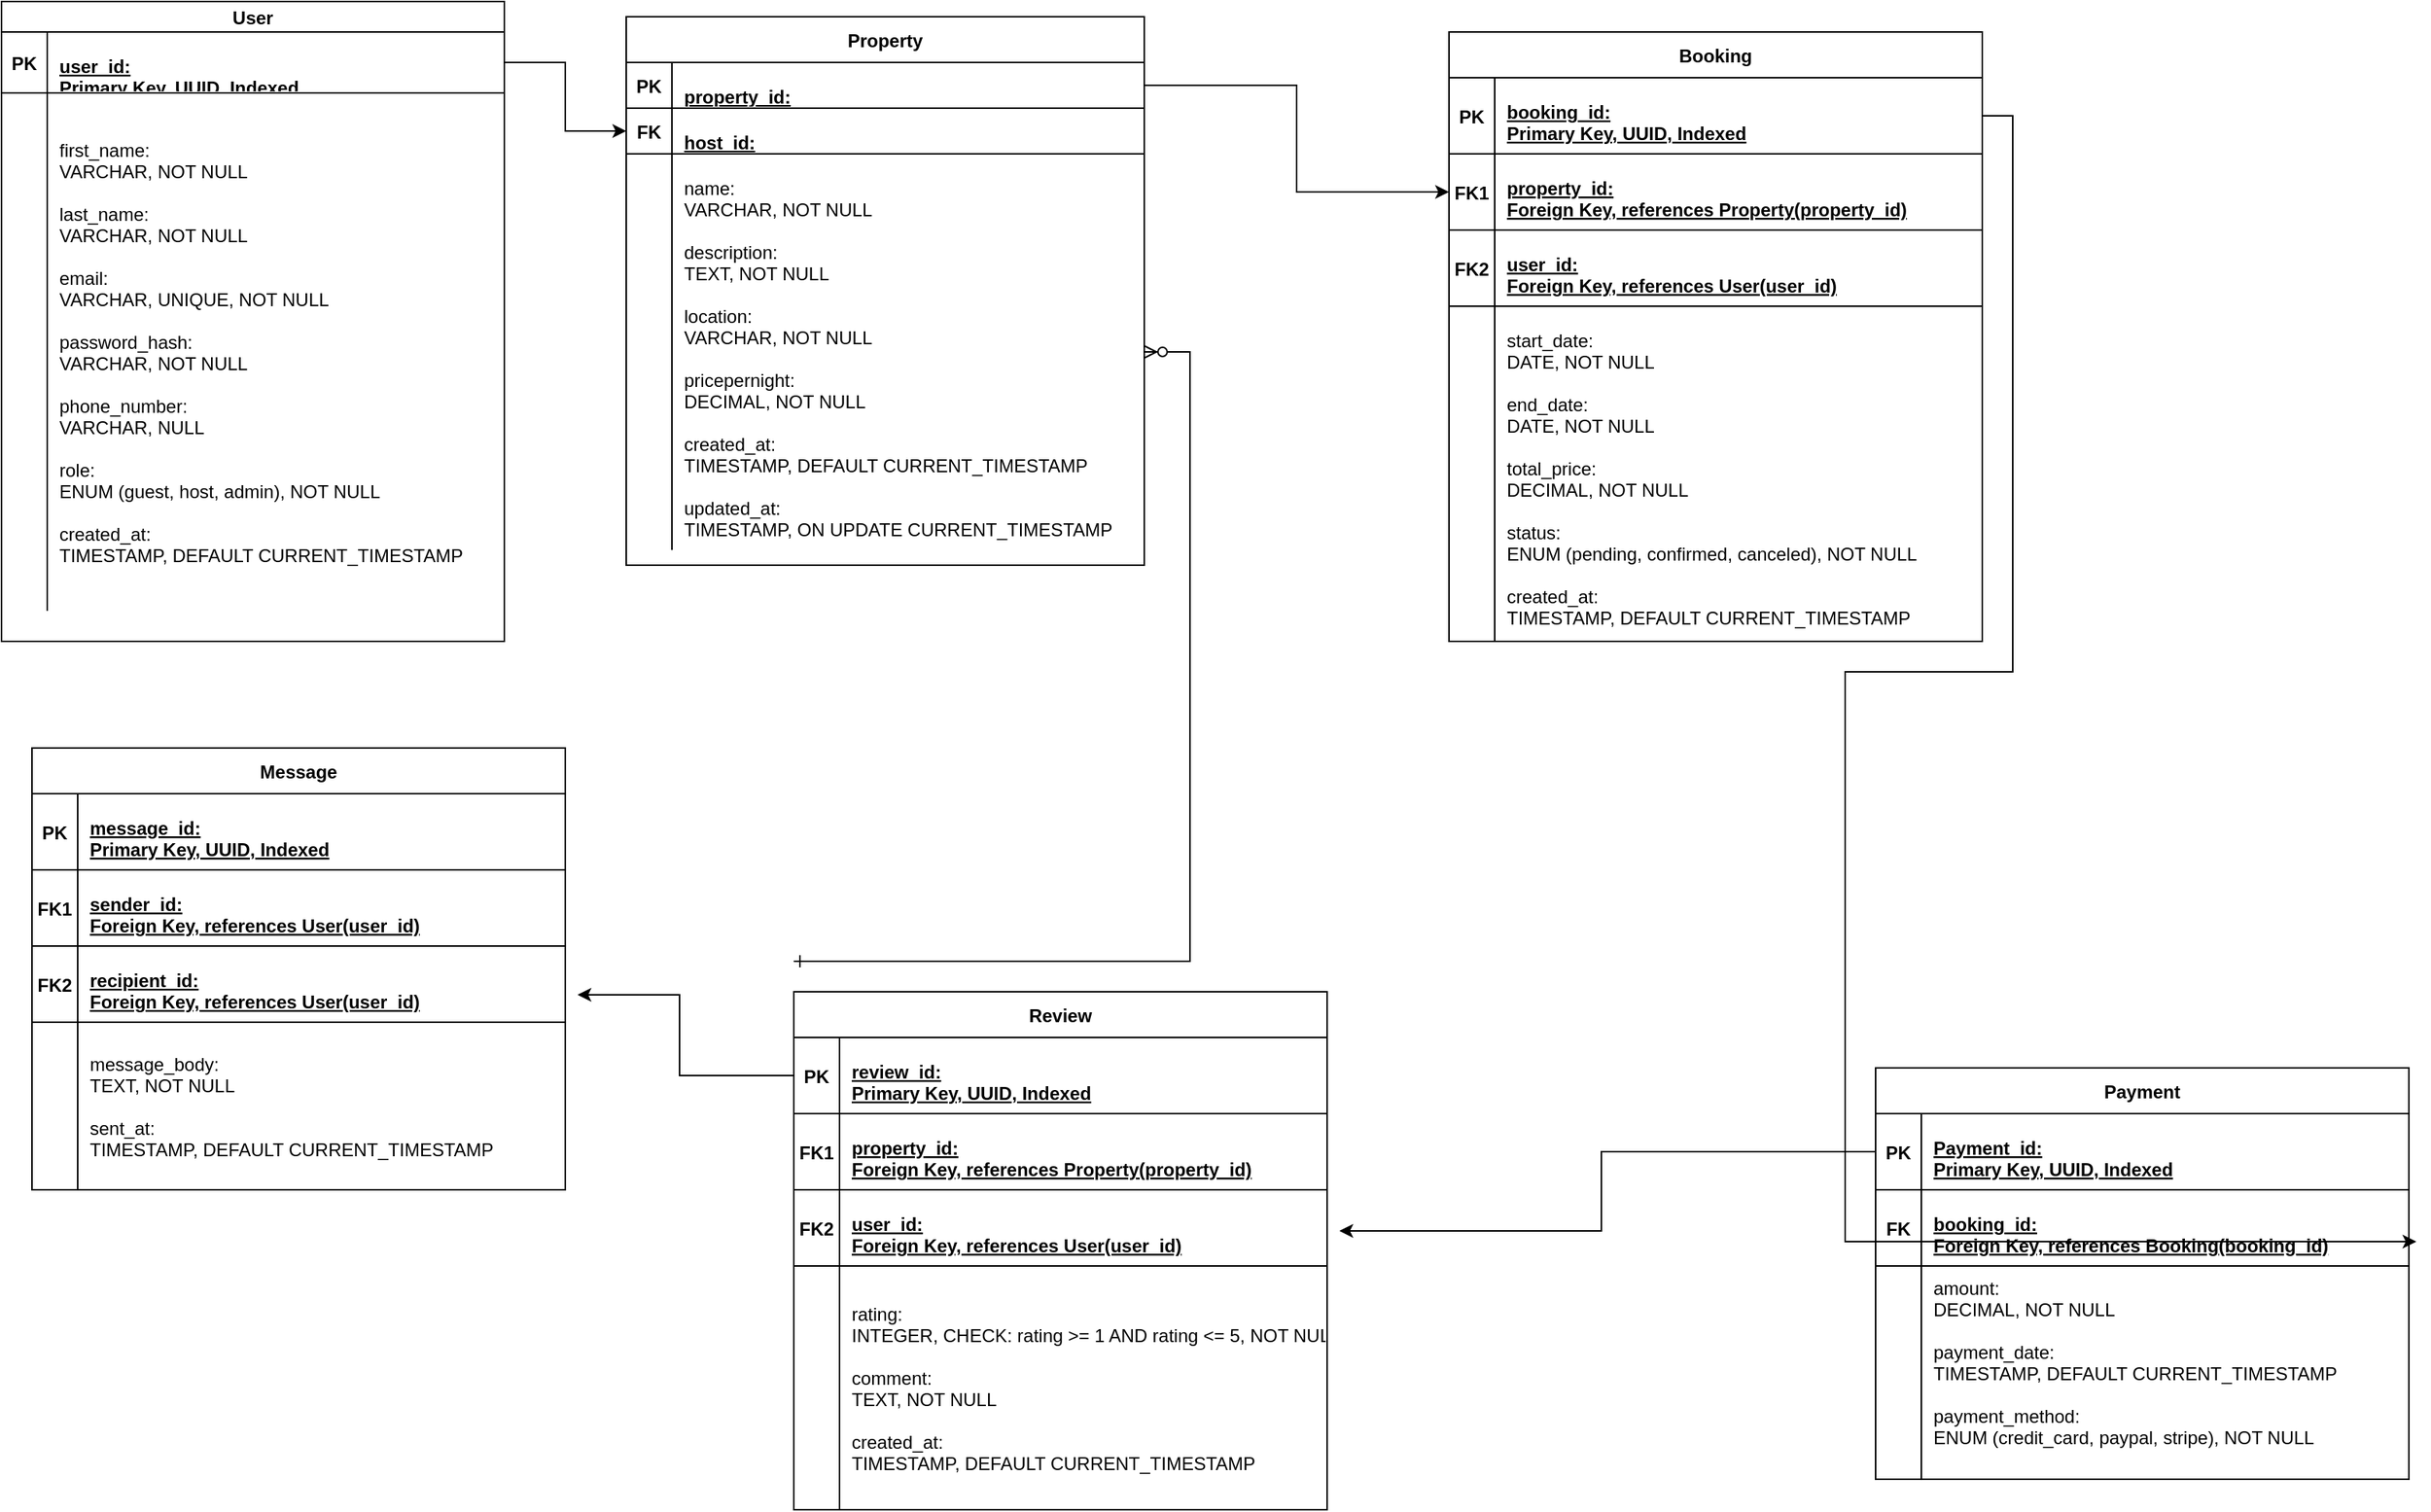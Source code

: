 <mxfile version="27.0.9">
  <diagram name="Page-1" id="D5-uWfxtyNu4bbI-U0gH">
    <mxGraphModel dx="1426" dy="841" grid="1" gridSize="10" guides="1" tooltips="1" connect="1" arrows="1" fold="1" page="1" pageScale="1" pageWidth="1700" pageHeight="1100" math="0" shadow="0">
      <root>
        <mxCell id="0" />
        <mxCell id="1" parent="0" />
        <mxCell id="YGtBS_D9W09FXs97Ufix-1" value="" style="edgeStyle=entityRelationEdgeStyle;endArrow=ERzeroToMany;startArrow=ERone;endFill=1;startFill=0;rounded=0;" edge="1" parent="1" source="YGtBS_D9W09FXs97Ufix-24" target="YGtBS_D9W09FXs97Ufix-7">
          <mxGeometry width="100" height="100" relative="1" as="geometry">
            <mxPoint x="560" y="660" as="sourcePoint" />
            <mxPoint x="660" y="560" as="targetPoint" />
          </mxGeometry>
        </mxCell>
        <mxCell id="YGtBS_D9W09FXs97Ufix-3" value="Property" style="shape=table;startSize=30;container=1;collapsible=1;childLayout=tableLayout;fixedRows=1;rowLines=0;fontStyle=1;align=center;resizeLast=1;" vertex="1" parent="1">
          <mxGeometry x="450" y="40" width="340" height="360" as="geometry" />
        </mxCell>
        <mxCell id="YGtBS_D9W09FXs97Ufix-33" style="shape=partialRectangle;collapsible=0;dropTarget=0;pointerEvents=0;fillColor=none;points=[[0,0.5],[1,0.5]];portConstraint=eastwest;top=0;left=0;right=0;bottom=1;" vertex="1" parent="YGtBS_D9W09FXs97Ufix-3">
          <mxGeometry y="30" width="340" height="30" as="geometry" />
        </mxCell>
        <mxCell id="YGtBS_D9W09FXs97Ufix-34" value="PK" style="shape=partialRectangle;overflow=hidden;connectable=0;fillColor=none;top=0;left=0;bottom=0;right=0;fontStyle=1;" vertex="1" parent="YGtBS_D9W09FXs97Ufix-33">
          <mxGeometry width="30" height="30" as="geometry">
            <mxRectangle width="30" height="30" as="alternateBounds" />
          </mxGeometry>
        </mxCell>
        <mxCell id="YGtBS_D9W09FXs97Ufix-35" value="&#xa; property_id:&#xa;     Primary Key, UUID, Indexed&#xa;" style="shape=partialRectangle;overflow=hidden;connectable=0;fillColor=none;top=0;left=0;bottom=0;right=0;align=left;spacingLeft=6;fontStyle=5;" vertex="1" parent="YGtBS_D9W09FXs97Ufix-33">
          <mxGeometry x="30" width="310" height="30" as="geometry">
            <mxRectangle width="310" height="30" as="alternateBounds" />
          </mxGeometry>
        </mxCell>
        <mxCell id="YGtBS_D9W09FXs97Ufix-4" value="" style="shape=partialRectangle;collapsible=0;dropTarget=0;pointerEvents=0;fillColor=none;points=[[0,0.5],[1,0.5]];portConstraint=eastwest;top=0;left=0;right=0;bottom=1;" vertex="1" parent="YGtBS_D9W09FXs97Ufix-3">
          <mxGeometry y="60" width="340" height="30" as="geometry" />
        </mxCell>
        <mxCell id="YGtBS_D9W09FXs97Ufix-5" value="FK" style="shape=partialRectangle;overflow=hidden;connectable=0;fillColor=none;top=0;left=0;bottom=0;right=0;fontStyle=1;" vertex="1" parent="YGtBS_D9W09FXs97Ufix-4">
          <mxGeometry width="30" height="30" as="geometry">
            <mxRectangle width="30" height="30" as="alternateBounds" />
          </mxGeometry>
        </mxCell>
        <mxCell id="YGtBS_D9W09FXs97Ufix-6" value="&#xa; host_id:&#xa;     Foreign Key, references User(user_id)&#xa;" style="shape=partialRectangle;overflow=hidden;connectable=0;fillColor=none;top=0;left=0;bottom=0;right=0;align=left;spacingLeft=6;fontStyle=5;" vertex="1" parent="YGtBS_D9W09FXs97Ufix-4">
          <mxGeometry x="30" width="310" height="30" as="geometry">
            <mxRectangle width="310" height="30" as="alternateBounds" />
          </mxGeometry>
        </mxCell>
        <mxCell id="YGtBS_D9W09FXs97Ufix-7" value="" style="shape=partialRectangle;collapsible=0;dropTarget=0;pointerEvents=0;fillColor=none;points=[[0,0.5],[1,0.5]];portConstraint=eastwest;top=0;left=0;right=0;bottom=0;" vertex="1" parent="YGtBS_D9W09FXs97Ufix-3">
          <mxGeometry y="90" width="340" height="260" as="geometry" />
        </mxCell>
        <mxCell id="YGtBS_D9W09FXs97Ufix-8" value="" style="shape=partialRectangle;overflow=hidden;connectable=0;fillColor=none;top=0;left=0;bottom=0;right=0;" vertex="1" parent="YGtBS_D9W09FXs97Ufix-7">
          <mxGeometry width="30" height="260" as="geometry">
            <mxRectangle width="30" height="260" as="alternateBounds" />
          </mxGeometry>
        </mxCell>
        <mxCell id="YGtBS_D9W09FXs97Ufix-9" value="&#xa; name:&#xa;     VARCHAR, NOT NULL&#xa;&#xa; description:&#xa;     TEXT, NOT NULL&#xa;&#xa; location:&#xa;     VARCHAR, NOT NULL&#xa;&#xa; pricepernight:&#xa;     DECIMAL, NOT NULL&#xa;&#xa; created_at:&#xa;     TIMESTAMP, DEFAULT CURRENT_TIMESTAMP&#xa;&#xa; updated_at:&#xa;     TIMESTAMP, ON UPDATE CURRENT_TIMESTAMP&#xa;" style="shape=partialRectangle;overflow=hidden;connectable=0;fillColor=none;top=0;left=0;bottom=0;right=0;align=left;spacingLeft=6;" vertex="1" parent="YGtBS_D9W09FXs97Ufix-7">
          <mxGeometry x="30" width="310" height="260" as="geometry">
            <mxRectangle width="310" height="260" as="alternateBounds" />
          </mxGeometry>
        </mxCell>
        <mxCell id="YGtBS_D9W09FXs97Ufix-13" value="Booking" style="shape=table;startSize=30;container=1;collapsible=1;childLayout=tableLayout;fixedRows=1;rowLines=0;fontStyle=1;align=center;resizeLast=1;" vertex="1" parent="1">
          <mxGeometry x="990" y="50" width="350" height="400" as="geometry" />
        </mxCell>
        <mxCell id="YGtBS_D9W09FXs97Ufix-36" style="shape=partialRectangle;collapsible=0;dropTarget=0;pointerEvents=0;fillColor=none;points=[[0,0.5],[1,0.5]];portConstraint=eastwest;top=0;left=0;right=0;bottom=1;" vertex="1" parent="YGtBS_D9W09FXs97Ufix-13">
          <mxGeometry y="30" width="350" height="50" as="geometry" />
        </mxCell>
        <mxCell id="YGtBS_D9W09FXs97Ufix-37" value="PK" style="shape=partialRectangle;overflow=hidden;connectable=0;fillColor=none;top=0;left=0;bottom=0;right=0;fontStyle=1;" vertex="1" parent="YGtBS_D9W09FXs97Ufix-36">
          <mxGeometry width="30" height="50" as="geometry">
            <mxRectangle width="30" height="50" as="alternateBounds" />
          </mxGeometry>
        </mxCell>
        <mxCell id="YGtBS_D9W09FXs97Ufix-38" value="&#xa; booking_id:&#xa;     Primary Key, UUID, Indexed&#xa;" style="shape=partialRectangle;overflow=hidden;connectable=0;fillColor=none;top=0;left=0;bottom=0;right=0;align=left;spacingLeft=6;fontStyle=5;" vertex="1" parent="YGtBS_D9W09FXs97Ufix-36">
          <mxGeometry x="30" width="320" height="50" as="geometry">
            <mxRectangle width="320" height="50" as="alternateBounds" />
          </mxGeometry>
        </mxCell>
        <mxCell id="YGtBS_D9W09FXs97Ufix-39" style="shape=partialRectangle;collapsible=0;dropTarget=0;pointerEvents=0;fillColor=none;points=[[0,0.5],[1,0.5]];portConstraint=eastwest;top=0;left=0;right=0;bottom=1;" vertex="1" parent="YGtBS_D9W09FXs97Ufix-13">
          <mxGeometry y="80" width="350" height="50" as="geometry" />
        </mxCell>
        <mxCell id="YGtBS_D9W09FXs97Ufix-40" value="FK1" style="shape=partialRectangle;overflow=hidden;connectable=0;fillColor=none;top=0;left=0;bottom=0;right=0;fontStyle=1;" vertex="1" parent="YGtBS_D9W09FXs97Ufix-39">
          <mxGeometry width="30" height="50" as="geometry">
            <mxRectangle width="30" height="50" as="alternateBounds" />
          </mxGeometry>
        </mxCell>
        <mxCell id="YGtBS_D9W09FXs97Ufix-41" value="&#xa; property_id:&#xa;     Foreign Key, references Property(property_id)&#xa;" style="shape=partialRectangle;overflow=hidden;connectable=0;fillColor=none;top=0;left=0;bottom=0;right=0;align=left;spacingLeft=6;fontStyle=5;" vertex="1" parent="YGtBS_D9W09FXs97Ufix-39">
          <mxGeometry x="30" width="320" height="50" as="geometry">
            <mxRectangle width="320" height="50" as="alternateBounds" />
          </mxGeometry>
        </mxCell>
        <mxCell id="YGtBS_D9W09FXs97Ufix-14" value="" style="shape=partialRectangle;collapsible=0;dropTarget=0;pointerEvents=0;fillColor=none;points=[[0,0.5],[1,0.5]];portConstraint=eastwest;top=0;left=0;right=0;bottom=1;" vertex="1" parent="YGtBS_D9W09FXs97Ufix-13">
          <mxGeometry y="130" width="350" height="50" as="geometry" />
        </mxCell>
        <mxCell id="YGtBS_D9W09FXs97Ufix-15" value="FK2" style="shape=partialRectangle;overflow=hidden;connectable=0;fillColor=none;top=0;left=0;bottom=0;right=0;fontStyle=1;" vertex="1" parent="YGtBS_D9W09FXs97Ufix-14">
          <mxGeometry width="30" height="50" as="geometry">
            <mxRectangle width="30" height="50" as="alternateBounds" />
          </mxGeometry>
        </mxCell>
        <mxCell id="YGtBS_D9W09FXs97Ufix-16" value="&#xa; user_id:&#xa;     Foreign Key, references User(user_id)&#xa;" style="shape=partialRectangle;overflow=hidden;connectable=0;fillColor=none;top=0;left=0;bottom=0;right=0;align=left;spacingLeft=6;fontStyle=5;" vertex="1" parent="YGtBS_D9W09FXs97Ufix-14">
          <mxGeometry x="30" width="320" height="50" as="geometry">
            <mxRectangle width="320" height="50" as="alternateBounds" />
          </mxGeometry>
        </mxCell>
        <mxCell id="YGtBS_D9W09FXs97Ufix-17" value="" style="shape=partialRectangle;collapsible=0;dropTarget=0;pointerEvents=0;fillColor=none;points=[[0,0.5],[1,0.5]];portConstraint=eastwest;top=0;left=0;right=0;bottom=0;" vertex="1" parent="YGtBS_D9W09FXs97Ufix-13">
          <mxGeometry y="180" width="350" height="220" as="geometry" />
        </mxCell>
        <mxCell id="YGtBS_D9W09FXs97Ufix-18" value="" style="shape=partialRectangle;overflow=hidden;connectable=0;fillColor=none;top=0;left=0;bottom=0;right=0;" vertex="1" parent="YGtBS_D9W09FXs97Ufix-17">
          <mxGeometry width="30" height="220" as="geometry">
            <mxRectangle width="30" height="220" as="alternateBounds" />
          </mxGeometry>
        </mxCell>
        <mxCell id="YGtBS_D9W09FXs97Ufix-19" value="&#xa; start_date:&#xa;     DATE, NOT NULL&#xa;&#xa; end_date:&#xa;     DATE, NOT NULL&#xa;&#xa; total_price:&#xa;     DECIMAL, NOT NULL&#xa;&#xa; status:&#xa;     ENUM (pending, confirmed, canceled), NOT NULL&#xa;&#xa; created_at:&#xa;     TIMESTAMP, DEFAULT CURRENT_TIMESTAMP&#xa;" style="shape=partialRectangle;overflow=hidden;connectable=0;fillColor=none;top=0;left=0;bottom=0;right=0;align=left;spacingLeft=6;" vertex="1" parent="YGtBS_D9W09FXs97Ufix-17">
          <mxGeometry x="30" width="320" height="220" as="geometry">
            <mxRectangle width="320" height="220" as="alternateBounds" />
          </mxGeometry>
        </mxCell>
        <mxCell id="YGtBS_D9W09FXs97Ufix-23" value="User" style="shape=table;startSize=20;container=1;collapsible=1;childLayout=tableLayout;fixedRows=1;rowLines=0;fontStyle=1;align=center;resizeLast=1;" vertex="1" parent="1">
          <mxGeometry x="40" y="30" width="330" height="420" as="geometry" />
        </mxCell>
        <mxCell id="YGtBS_D9W09FXs97Ufix-30" style="shape=partialRectangle;collapsible=0;dropTarget=0;pointerEvents=0;fillColor=none;points=[[0,0.5],[1,0.5]];portConstraint=eastwest;top=0;left=0;right=0;bottom=1;" vertex="1" parent="YGtBS_D9W09FXs97Ufix-23">
          <mxGeometry y="20" width="330" height="40" as="geometry" />
        </mxCell>
        <mxCell id="YGtBS_D9W09FXs97Ufix-31" value="PK" style="shape=partialRectangle;overflow=hidden;connectable=0;fillColor=none;top=0;left=0;bottom=0;right=0;fontStyle=1;" vertex="1" parent="YGtBS_D9W09FXs97Ufix-30">
          <mxGeometry width="30" height="40" as="geometry">
            <mxRectangle width="30" height="40" as="alternateBounds" />
          </mxGeometry>
        </mxCell>
        <mxCell id="YGtBS_D9W09FXs97Ufix-32" value="&#xa; user_id:&#xa;     Primary Key, UUID, Indexed&#xa;" style="shape=partialRectangle;overflow=hidden;connectable=0;fillColor=none;top=0;left=0;bottom=0;right=0;align=left;spacingLeft=6;fontStyle=5;" vertex="1" parent="YGtBS_D9W09FXs97Ufix-30">
          <mxGeometry x="30" width="300" height="40" as="geometry">
            <mxRectangle width="300" height="40" as="alternateBounds" />
          </mxGeometry>
        </mxCell>
        <mxCell id="YGtBS_D9W09FXs97Ufix-27" value="" style="shape=partialRectangle;collapsible=0;dropTarget=0;pointerEvents=0;fillColor=none;points=[[0,0.5],[1,0.5]];portConstraint=eastwest;top=0;left=0;right=0;bottom=0;" vertex="1" parent="YGtBS_D9W09FXs97Ufix-23">
          <mxGeometry y="60" width="330" height="340" as="geometry" />
        </mxCell>
        <mxCell id="YGtBS_D9W09FXs97Ufix-28" value="" style="shape=partialRectangle;overflow=hidden;connectable=0;fillColor=none;top=0;left=0;bottom=0;right=0;" vertex="1" parent="YGtBS_D9W09FXs97Ufix-27">
          <mxGeometry width="30" height="340" as="geometry">
            <mxRectangle width="30" height="340" as="alternateBounds" />
          </mxGeometry>
        </mxCell>
        <mxCell id="YGtBS_D9W09FXs97Ufix-29" value="&#xa; first_name:&#xa;     VARCHAR, NOT NULL&#xa;&#xa; last_name:&#xa;     VARCHAR, NOT NULL&#xa;&#xa; email:&#xa;     VARCHAR, UNIQUE, NOT NULL&#xa;&#xa; password_hash:&#xa;     VARCHAR, NOT NULL&#xa;&#xa; phone_number:&#xa;     VARCHAR, NULL&#xa;&#xa; role:&#xa;     ENUM (guest, host, admin), NOT NULL&#xa;&#xa; created_at:&#xa;     TIMESTAMP, DEFAULT CURRENT_TIMESTAMP&#xa;" style="shape=partialRectangle;overflow=hidden;connectable=0;fillColor=none;top=0;left=0;bottom=0;right=0;align=left;spacingLeft=6;" vertex="1" parent="YGtBS_D9W09FXs97Ufix-27">
          <mxGeometry x="30" width="300" height="340" as="geometry">
            <mxRectangle width="300" height="340" as="alternateBounds" />
          </mxGeometry>
        </mxCell>
        <mxCell id="YGtBS_D9W09FXs97Ufix-42" value="Payment" style="shape=table;startSize=30;container=1;collapsible=1;childLayout=tableLayout;fixedRows=1;rowLines=0;fontStyle=1;align=center;resizeLast=1;" vertex="1" parent="1">
          <mxGeometry x="1270" y="730" width="350" height="270" as="geometry" />
        </mxCell>
        <mxCell id="YGtBS_D9W09FXs97Ufix-43" style="shape=partialRectangle;collapsible=0;dropTarget=0;pointerEvents=0;fillColor=none;points=[[0,0.5],[1,0.5]];portConstraint=eastwest;top=0;left=0;right=0;bottom=1;" vertex="1" parent="YGtBS_D9W09FXs97Ufix-42">
          <mxGeometry y="30" width="350" height="50" as="geometry" />
        </mxCell>
        <mxCell id="YGtBS_D9W09FXs97Ufix-44" value="PK" style="shape=partialRectangle;overflow=hidden;connectable=0;fillColor=none;top=0;left=0;bottom=0;right=0;fontStyle=1;" vertex="1" parent="YGtBS_D9W09FXs97Ufix-43">
          <mxGeometry width="30" height="50" as="geometry">
            <mxRectangle width="30" height="50" as="alternateBounds" />
          </mxGeometry>
        </mxCell>
        <mxCell id="YGtBS_D9W09FXs97Ufix-45" value="&#xa;Payment_id:&#xa;     Primary Key, UUID, Indexed&#xa;" style="shape=partialRectangle;overflow=hidden;connectable=0;fillColor=none;top=0;left=0;bottom=0;right=0;align=left;spacingLeft=6;fontStyle=5;" vertex="1" parent="YGtBS_D9W09FXs97Ufix-43">
          <mxGeometry x="30" width="320" height="50" as="geometry">
            <mxRectangle width="320" height="50" as="alternateBounds" />
          </mxGeometry>
        </mxCell>
        <mxCell id="YGtBS_D9W09FXs97Ufix-46" style="shape=partialRectangle;collapsible=0;dropTarget=0;pointerEvents=0;fillColor=none;points=[[0,0.5],[1,0.5]];portConstraint=eastwest;top=0;left=0;right=0;bottom=1;" vertex="1" parent="YGtBS_D9W09FXs97Ufix-42">
          <mxGeometry y="80" width="350" height="50" as="geometry" />
        </mxCell>
        <mxCell id="YGtBS_D9W09FXs97Ufix-47" value="FK" style="shape=partialRectangle;overflow=hidden;connectable=0;fillColor=none;top=0;left=0;bottom=0;right=0;fontStyle=1;" vertex="1" parent="YGtBS_D9W09FXs97Ufix-46">
          <mxGeometry width="30" height="50" as="geometry">
            <mxRectangle width="30" height="50" as="alternateBounds" />
          </mxGeometry>
        </mxCell>
        <mxCell id="YGtBS_D9W09FXs97Ufix-48" value="&#xa; booking_id:&#xa;     Foreign Key, references Booking(booking_id)&#xa;" style="shape=partialRectangle;overflow=hidden;connectable=0;fillColor=none;top=0;left=0;bottom=0;right=0;align=left;spacingLeft=6;fontStyle=5;" vertex="1" parent="YGtBS_D9W09FXs97Ufix-46">
          <mxGeometry x="30" width="320" height="50" as="geometry">
            <mxRectangle width="320" height="50" as="alternateBounds" />
          </mxGeometry>
        </mxCell>
        <mxCell id="YGtBS_D9W09FXs97Ufix-52" value="" style="shape=partialRectangle;collapsible=0;dropTarget=0;pointerEvents=0;fillColor=none;points=[[0,0.5],[1,0.5]];portConstraint=eastwest;top=0;left=0;right=0;bottom=0;" vertex="1" parent="YGtBS_D9W09FXs97Ufix-42">
          <mxGeometry y="130" width="350" height="140" as="geometry" />
        </mxCell>
        <mxCell id="YGtBS_D9W09FXs97Ufix-53" value="" style="shape=partialRectangle;overflow=hidden;connectable=0;fillColor=none;top=0;left=0;bottom=0;right=0;" vertex="1" parent="YGtBS_D9W09FXs97Ufix-52">
          <mxGeometry width="30" height="140" as="geometry">
            <mxRectangle width="30" height="140" as="alternateBounds" />
          </mxGeometry>
        </mxCell>
        <mxCell id="YGtBS_D9W09FXs97Ufix-54" value="amount:&#xa;     DECIMAL, NOT NULL&#xa;&#xa; payment_date:&#xa;     TIMESTAMP, DEFAULT CURRENT_TIMESTAMP&#xa;&#xa; payment_method:&#xa;     ENUM (credit_card, paypal, stripe), NOT NULL&#xa;" style="shape=partialRectangle;overflow=hidden;connectable=0;fillColor=none;top=0;left=0;bottom=0;right=0;align=left;spacingLeft=6;" vertex="1" parent="YGtBS_D9W09FXs97Ufix-52">
          <mxGeometry x="30" width="320" height="140" as="geometry">
            <mxRectangle width="320" height="140" as="alternateBounds" />
          </mxGeometry>
        </mxCell>
        <mxCell id="YGtBS_D9W09FXs97Ufix-55" value="Review" style="shape=table;startSize=30;container=1;collapsible=1;childLayout=tableLayout;fixedRows=1;rowLines=0;fontStyle=1;align=center;resizeLast=1;" vertex="1" parent="1">
          <mxGeometry x="560" y="680" width="350" height="340" as="geometry" />
        </mxCell>
        <mxCell id="YGtBS_D9W09FXs97Ufix-56" style="shape=partialRectangle;collapsible=0;dropTarget=0;pointerEvents=0;fillColor=none;points=[[0,0.5],[1,0.5]];portConstraint=eastwest;top=0;left=0;right=0;bottom=1;" vertex="1" parent="YGtBS_D9W09FXs97Ufix-55">
          <mxGeometry y="30" width="350" height="50" as="geometry" />
        </mxCell>
        <mxCell id="YGtBS_D9W09FXs97Ufix-57" value="PK" style="shape=partialRectangle;overflow=hidden;connectable=0;fillColor=none;top=0;left=0;bottom=0;right=0;fontStyle=1;" vertex="1" parent="YGtBS_D9W09FXs97Ufix-56">
          <mxGeometry width="30" height="50" as="geometry">
            <mxRectangle width="30" height="50" as="alternateBounds" />
          </mxGeometry>
        </mxCell>
        <mxCell id="YGtBS_D9W09FXs97Ufix-58" value="&#xa; review_id:&#xa;     Primary Key, UUID, Indexed&#xa;" style="shape=partialRectangle;overflow=hidden;connectable=0;fillColor=none;top=0;left=0;bottom=0;right=0;align=left;spacingLeft=6;fontStyle=5;" vertex="1" parent="YGtBS_D9W09FXs97Ufix-56">
          <mxGeometry x="30" width="320" height="50" as="geometry">
            <mxRectangle width="320" height="50" as="alternateBounds" />
          </mxGeometry>
        </mxCell>
        <mxCell id="YGtBS_D9W09FXs97Ufix-59" style="shape=partialRectangle;collapsible=0;dropTarget=0;pointerEvents=0;fillColor=none;points=[[0,0.5],[1,0.5]];portConstraint=eastwest;top=0;left=0;right=0;bottom=1;" vertex="1" parent="YGtBS_D9W09FXs97Ufix-55">
          <mxGeometry y="80" width="350" height="50" as="geometry" />
        </mxCell>
        <mxCell id="YGtBS_D9W09FXs97Ufix-60" value="FK1" style="shape=partialRectangle;overflow=hidden;connectable=0;fillColor=none;top=0;left=0;bottom=0;right=0;fontStyle=1;" vertex="1" parent="YGtBS_D9W09FXs97Ufix-59">
          <mxGeometry width="30" height="50" as="geometry">
            <mxRectangle width="30" height="50" as="alternateBounds" />
          </mxGeometry>
        </mxCell>
        <mxCell id="YGtBS_D9W09FXs97Ufix-61" value="&#xa; property_id:&#xa;     Foreign Key, references Property(property_id)&#xa;" style="shape=partialRectangle;overflow=hidden;connectable=0;fillColor=none;top=0;left=0;bottom=0;right=0;align=left;spacingLeft=6;fontStyle=5;" vertex="1" parent="YGtBS_D9W09FXs97Ufix-59">
          <mxGeometry x="30" width="320" height="50" as="geometry">
            <mxRectangle width="320" height="50" as="alternateBounds" />
          </mxGeometry>
        </mxCell>
        <mxCell id="YGtBS_D9W09FXs97Ufix-62" value="" style="shape=partialRectangle;collapsible=0;dropTarget=0;pointerEvents=0;fillColor=none;points=[[0,0.5],[1,0.5]];portConstraint=eastwest;top=0;left=0;right=0;bottom=1;" vertex="1" parent="YGtBS_D9W09FXs97Ufix-55">
          <mxGeometry y="130" width="350" height="50" as="geometry" />
        </mxCell>
        <mxCell id="YGtBS_D9W09FXs97Ufix-63" value="FK2" style="shape=partialRectangle;overflow=hidden;connectable=0;fillColor=none;top=0;left=0;bottom=0;right=0;fontStyle=1;" vertex="1" parent="YGtBS_D9W09FXs97Ufix-62">
          <mxGeometry width="30" height="50" as="geometry">
            <mxRectangle width="30" height="50" as="alternateBounds" />
          </mxGeometry>
        </mxCell>
        <mxCell id="YGtBS_D9W09FXs97Ufix-64" value="&#xa; user_id:&#xa;     Foreign Key, references User(user_id)&#xa;" style="shape=partialRectangle;overflow=hidden;connectable=0;fillColor=none;top=0;left=0;bottom=0;right=0;align=left;spacingLeft=6;fontStyle=5;" vertex="1" parent="YGtBS_D9W09FXs97Ufix-62">
          <mxGeometry x="30" width="320" height="50" as="geometry">
            <mxRectangle width="320" height="50" as="alternateBounds" />
          </mxGeometry>
        </mxCell>
        <mxCell id="YGtBS_D9W09FXs97Ufix-65" value="" style="shape=partialRectangle;collapsible=0;dropTarget=0;pointerEvents=0;fillColor=none;points=[[0,0.5],[1,0.5]];portConstraint=eastwest;top=0;left=0;right=0;bottom=0;" vertex="1" parent="YGtBS_D9W09FXs97Ufix-55">
          <mxGeometry y="180" width="350" height="160" as="geometry" />
        </mxCell>
        <mxCell id="YGtBS_D9W09FXs97Ufix-66" value="" style="shape=partialRectangle;overflow=hidden;connectable=0;fillColor=none;top=0;left=0;bottom=0;right=0;" vertex="1" parent="YGtBS_D9W09FXs97Ufix-65">
          <mxGeometry width="30" height="160" as="geometry">
            <mxRectangle width="30" height="160" as="alternateBounds" />
          </mxGeometry>
        </mxCell>
        <mxCell id="YGtBS_D9W09FXs97Ufix-67" value="&#xa; rating:&#xa;     INTEGER, CHECK: rating &gt;= 1 AND rating &lt;= 5, NOT NULL&#xa;&#xa; comment:&#xa;     TEXT, NOT NULL&#xa;&#xa; created_at:&#xa;     TIMESTAMP, DEFAULT CURRENT_TIMESTAMP&#xa;" style="shape=partialRectangle;overflow=hidden;connectable=0;fillColor=none;top=0;left=0;bottom=0;right=0;align=left;spacingLeft=6;" vertex="1" parent="YGtBS_D9W09FXs97Ufix-65">
          <mxGeometry x="30" width="320" height="160" as="geometry">
            <mxRectangle width="320" height="160" as="alternateBounds" />
          </mxGeometry>
        </mxCell>
        <mxCell id="YGtBS_D9W09FXs97Ufix-71" value="Message" style="shape=table;startSize=30;container=1;collapsible=1;childLayout=tableLayout;fixedRows=1;rowLines=0;fontStyle=1;align=center;resizeLast=1;" vertex="1" parent="1">
          <mxGeometry x="60" y="520" width="350" height="290" as="geometry" />
        </mxCell>
        <mxCell id="YGtBS_D9W09FXs97Ufix-72" style="shape=partialRectangle;collapsible=0;dropTarget=0;pointerEvents=0;fillColor=none;points=[[0,0.5],[1,0.5]];portConstraint=eastwest;top=0;left=0;right=0;bottom=1;" vertex="1" parent="YGtBS_D9W09FXs97Ufix-71">
          <mxGeometry y="30" width="350" height="50" as="geometry" />
        </mxCell>
        <mxCell id="YGtBS_D9W09FXs97Ufix-73" value="PK" style="shape=partialRectangle;overflow=hidden;connectable=0;fillColor=none;top=0;left=0;bottom=0;right=0;fontStyle=1;" vertex="1" parent="YGtBS_D9W09FXs97Ufix-72">
          <mxGeometry width="30" height="50" as="geometry">
            <mxRectangle width="30" height="50" as="alternateBounds" />
          </mxGeometry>
        </mxCell>
        <mxCell id="YGtBS_D9W09FXs97Ufix-74" value="&#xa; message_id:&#xa;     Primary Key, UUID, Indexed&#xa;" style="shape=partialRectangle;overflow=hidden;connectable=0;fillColor=none;top=0;left=0;bottom=0;right=0;align=left;spacingLeft=6;fontStyle=5;" vertex="1" parent="YGtBS_D9W09FXs97Ufix-72">
          <mxGeometry x="30" width="320" height="50" as="geometry">
            <mxRectangle width="320" height="50" as="alternateBounds" />
          </mxGeometry>
        </mxCell>
        <mxCell id="YGtBS_D9W09FXs97Ufix-75" style="shape=partialRectangle;collapsible=0;dropTarget=0;pointerEvents=0;fillColor=none;points=[[0,0.5],[1,0.5]];portConstraint=eastwest;top=0;left=0;right=0;bottom=1;" vertex="1" parent="YGtBS_D9W09FXs97Ufix-71">
          <mxGeometry y="80" width="350" height="50" as="geometry" />
        </mxCell>
        <mxCell id="YGtBS_D9W09FXs97Ufix-76" value="FK1" style="shape=partialRectangle;overflow=hidden;connectable=0;fillColor=none;top=0;left=0;bottom=0;right=0;fontStyle=1;" vertex="1" parent="YGtBS_D9W09FXs97Ufix-75">
          <mxGeometry width="30" height="50" as="geometry">
            <mxRectangle width="30" height="50" as="alternateBounds" />
          </mxGeometry>
        </mxCell>
        <mxCell id="YGtBS_D9W09FXs97Ufix-77" value="&#xa; sender_id:&#xa;     Foreign Key, references User(user_id)&#xa;" style="shape=partialRectangle;overflow=hidden;connectable=0;fillColor=none;top=0;left=0;bottom=0;right=0;align=left;spacingLeft=6;fontStyle=5;" vertex="1" parent="YGtBS_D9W09FXs97Ufix-75">
          <mxGeometry x="30" width="320" height="50" as="geometry">
            <mxRectangle width="320" height="50" as="alternateBounds" />
          </mxGeometry>
        </mxCell>
        <mxCell id="YGtBS_D9W09FXs97Ufix-78" value="" style="shape=partialRectangle;collapsible=0;dropTarget=0;pointerEvents=0;fillColor=none;points=[[0,0.5],[1,0.5]];portConstraint=eastwest;top=0;left=0;right=0;bottom=1;" vertex="1" parent="YGtBS_D9W09FXs97Ufix-71">
          <mxGeometry y="130" width="350" height="50" as="geometry" />
        </mxCell>
        <mxCell id="YGtBS_D9W09FXs97Ufix-79" value="FK2" style="shape=partialRectangle;overflow=hidden;connectable=0;fillColor=none;top=0;left=0;bottom=0;right=0;fontStyle=1;" vertex="1" parent="YGtBS_D9W09FXs97Ufix-78">
          <mxGeometry width="30" height="50" as="geometry">
            <mxRectangle width="30" height="50" as="alternateBounds" />
          </mxGeometry>
        </mxCell>
        <mxCell id="YGtBS_D9W09FXs97Ufix-80" value="&#xa; recipient_id:&#xa;     Foreign Key, references User(user_id)&#xa;" style="shape=partialRectangle;overflow=hidden;connectable=0;fillColor=none;top=0;left=0;bottom=0;right=0;align=left;spacingLeft=6;fontStyle=5;" vertex="1" parent="YGtBS_D9W09FXs97Ufix-78">
          <mxGeometry x="30" width="320" height="50" as="geometry">
            <mxRectangle width="320" height="50" as="alternateBounds" />
          </mxGeometry>
        </mxCell>
        <mxCell id="YGtBS_D9W09FXs97Ufix-81" value="" style="shape=partialRectangle;collapsible=0;dropTarget=0;pointerEvents=0;fillColor=none;points=[[0,0.5],[1,0.5]];portConstraint=eastwest;top=0;left=0;right=0;bottom=0;" vertex="1" parent="YGtBS_D9W09FXs97Ufix-71">
          <mxGeometry y="180" width="350" height="110" as="geometry" />
        </mxCell>
        <mxCell id="YGtBS_D9W09FXs97Ufix-82" value="" style="shape=partialRectangle;overflow=hidden;connectable=0;fillColor=none;top=0;left=0;bottom=0;right=0;" vertex="1" parent="YGtBS_D9W09FXs97Ufix-81">
          <mxGeometry width="30" height="110" as="geometry">
            <mxRectangle width="30" height="110" as="alternateBounds" />
          </mxGeometry>
        </mxCell>
        <mxCell id="YGtBS_D9W09FXs97Ufix-83" value="&#xa; message_body:&#xa;     TEXT, NOT NULL&#xa;&#xa; sent_at:&#xa;     TIMESTAMP, DEFAULT CURRENT_TIMESTAMP&#xa;" style="shape=partialRectangle;overflow=hidden;connectable=0;fillColor=none;top=0;left=0;bottom=0;right=0;align=left;spacingLeft=6;" vertex="1" parent="YGtBS_D9W09FXs97Ufix-81">
          <mxGeometry x="30" width="320" height="110" as="geometry">
            <mxRectangle width="320" height="110" as="alternateBounds" />
          </mxGeometry>
        </mxCell>
        <mxCell id="YGtBS_D9W09FXs97Ufix-102" style="edgeStyle=orthogonalEdgeStyle;rounded=0;orthogonalLoop=1;jettySize=auto;html=1;entryX=1.023;entryY=0.54;entryDx=0;entryDy=0;entryPerimeter=0;" edge="1" parent="1" source="YGtBS_D9W09FXs97Ufix-43" target="YGtBS_D9W09FXs97Ufix-62">
          <mxGeometry relative="1" as="geometry" />
        </mxCell>
        <mxCell id="YGtBS_D9W09FXs97Ufix-103" style="edgeStyle=orthogonalEdgeStyle;rounded=0;orthogonalLoop=1;jettySize=auto;html=1;entryX=1.023;entryY=0.64;entryDx=0;entryDy=0;entryPerimeter=0;" edge="1" parent="1" source="YGtBS_D9W09FXs97Ufix-56" target="YGtBS_D9W09FXs97Ufix-78">
          <mxGeometry relative="1" as="geometry" />
        </mxCell>
        <mxCell id="YGtBS_D9W09FXs97Ufix-107" style="edgeStyle=orthogonalEdgeStyle;rounded=0;orthogonalLoop=1;jettySize=auto;html=1;" edge="1" parent="1" source="YGtBS_D9W09FXs97Ufix-33" target="YGtBS_D9W09FXs97Ufix-39">
          <mxGeometry relative="1" as="geometry" />
        </mxCell>
        <mxCell id="YGtBS_D9W09FXs97Ufix-108" style="edgeStyle=orthogonalEdgeStyle;rounded=0;orthogonalLoop=1;jettySize=auto;html=1;entryX=1.014;entryY=0.68;entryDx=0;entryDy=0;entryPerimeter=0;" edge="1" parent="1" source="YGtBS_D9W09FXs97Ufix-36" target="YGtBS_D9W09FXs97Ufix-46">
          <mxGeometry relative="1" as="geometry" />
        </mxCell>
        <mxCell id="YGtBS_D9W09FXs97Ufix-109" style="edgeStyle=orthogonalEdgeStyle;rounded=0;orthogonalLoop=1;jettySize=auto;html=1;entryX=0;entryY=0.5;entryDx=0;entryDy=0;" edge="1" parent="1" source="YGtBS_D9W09FXs97Ufix-30" target="YGtBS_D9W09FXs97Ufix-4">
          <mxGeometry relative="1" as="geometry" />
        </mxCell>
      </root>
    </mxGraphModel>
  </diagram>
</mxfile>
